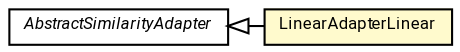 #!/usr/local/bin/dot
#
# Class diagram 
# Generated by UMLGraph version R5_7_2-60-g0e99a6 (http://www.spinellis.gr/umlgraph/)
#

digraph G {
	graph [fontnames="svg"]
	edge [fontname="Roboto",fontsize=7,labelfontname="Roboto",labelfontsize=7,color="black"];
	node [fontname="Roboto",fontcolor="black",fontsize=8,shape=plaintext,margin=0,width=0,height=0];
	nodesep=0.15;
	ranksep=0.25;
	rankdir=LR;
	// de.lmu.ifi.dbs.elki.distance.distancefunction.adapter.AbstractSimilarityAdapter<O>
	c6328936 [label=<<table title="de.lmu.ifi.dbs.elki.distance.distancefunction.adapter.AbstractSimilarityAdapter" border="0" cellborder="1" cellspacing="0" cellpadding="2" href="AbstractSimilarityAdapter.html" target="_parent">
		<tr><td><table border="0" cellspacing="0" cellpadding="1">
		<tr><td align="center" balign="center"> <font face="Roboto"><i>AbstractSimilarityAdapter</i></font> </td></tr>
		</table></td></tr>
		</table>>, URL="AbstractSimilarityAdapter.html"];
	// de.lmu.ifi.dbs.elki.distance.distancefunction.adapter.LinearAdapterLinear<O>
	c6328945 [label=<<table title="de.lmu.ifi.dbs.elki.distance.distancefunction.adapter.LinearAdapterLinear" border="0" cellborder="1" cellspacing="0" cellpadding="2" bgcolor="lemonChiffon" href="LinearAdapterLinear.html" target="_parent">
		<tr><td><table border="0" cellspacing="0" cellpadding="1">
		<tr><td align="center" balign="center"> <font face="Roboto">LinearAdapterLinear</font> </td></tr>
		</table></td></tr>
		</table>>, URL="LinearAdapterLinear.html"];
	// de.lmu.ifi.dbs.elki.distance.distancefunction.adapter.LinearAdapterLinear<O> extends de.lmu.ifi.dbs.elki.distance.distancefunction.adapter.AbstractSimilarityAdapter<O>
	c6328936 -> c6328945 [arrowtail=empty,dir=back,weight=10];
}

